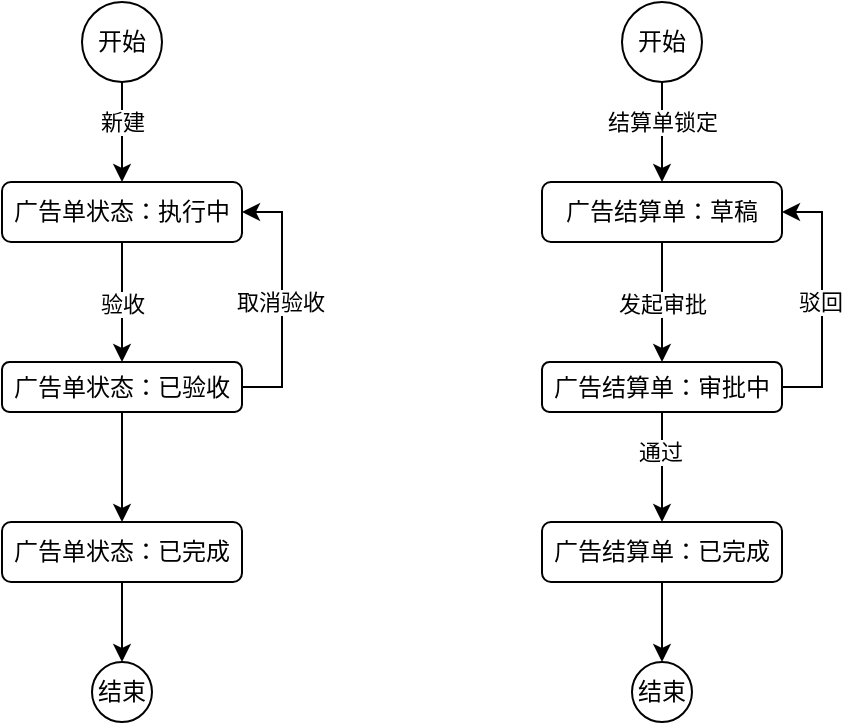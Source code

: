 <mxfile version="15.2.5" type="github">
  <diagram id="AkQMKZvMQYwWtEC3dOTx" name="Page-1">
    <mxGraphModel dx="779" dy="412" grid="1" gridSize="10" guides="1" tooltips="1" connect="1" arrows="1" fold="1" page="1" pageScale="1" pageWidth="827" pageHeight="1169" math="0" shadow="0">
      <root>
        <mxCell id="0" />
        <mxCell id="1" parent="0" />
        <mxCell id="6yenNjJMddOGnztSA7gp-3" style="edgeStyle=orthogonalEdgeStyle;rounded=0;orthogonalLoop=1;jettySize=auto;html=1;" edge="1" parent="1" source="6yenNjJMddOGnztSA7gp-1" target="6yenNjJMddOGnztSA7gp-2">
          <mxGeometry relative="1" as="geometry" />
        </mxCell>
        <mxCell id="6yenNjJMddOGnztSA7gp-4" value="新建" style="edgeLabel;html=1;align=center;verticalAlign=middle;resizable=0;points=[];" vertex="1" connectable="0" parent="6yenNjJMddOGnztSA7gp-3">
          <mxGeometry x="0.305" relative="1" as="geometry">
            <mxPoint y="-13" as="offset" />
          </mxGeometry>
        </mxCell>
        <mxCell id="6yenNjJMddOGnztSA7gp-1" value="开始" style="ellipse;whiteSpace=wrap;html=1;aspect=fixed;" vertex="1" parent="1">
          <mxGeometry x="90" y="90" width="40" height="40" as="geometry" />
        </mxCell>
        <mxCell id="6yenNjJMddOGnztSA7gp-6" value="" style="edgeStyle=orthogonalEdgeStyle;rounded=0;orthogonalLoop=1;jettySize=auto;html=1;" edge="1" parent="1" source="6yenNjJMddOGnztSA7gp-2" target="6yenNjJMddOGnztSA7gp-5">
          <mxGeometry relative="1" as="geometry" />
        </mxCell>
        <mxCell id="6yenNjJMddOGnztSA7gp-7" value="验收" style="edgeLabel;html=1;align=center;verticalAlign=middle;resizable=0;points=[];" vertex="1" connectable="0" parent="6yenNjJMddOGnztSA7gp-6">
          <mxGeometry x="-0.255" relative="1" as="geometry">
            <mxPoint y="8" as="offset" />
          </mxGeometry>
        </mxCell>
        <mxCell id="6yenNjJMddOGnztSA7gp-2" value="广告单状态：执行中" style="rounded=1;whiteSpace=wrap;html=1;" vertex="1" parent="1">
          <mxGeometry x="50" y="180" width="120" height="30" as="geometry" />
        </mxCell>
        <mxCell id="6yenNjJMddOGnztSA7gp-9" style="edgeStyle=orthogonalEdgeStyle;rounded=0;orthogonalLoop=1;jettySize=auto;html=1;" edge="1" parent="1" source="6yenNjJMddOGnztSA7gp-5" target="6yenNjJMddOGnztSA7gp-8">
          <mxGeometry relative="1" as="geometry" />
        </mxCell>
        <mxCell id="6yenNjJMddOGnztSA7gp-11" style="edgeStyle=orthogonalEdgeStyle;rounded=0;orthogonalLoop=1;jettySize=auto;html=1;entryX=1;entryY=0.5;entryDx=0;entryDy=0;" edge="1" parent="1" source="6yenNjJMddOGnztSA7gp-5" target="6yenNjJMddOGnztSA7gp-2">
          <mxGeometry relative="1" as="geometry">
            <Array as="points">
              <mxPoint x="190" y="283" />
              <mxPoint x="190" y="195" />
            </Array>
          </mxGeometry>
        </mxCell>
        <mxCell id="6yenNjJMddOGnztSA7gp-12" value="取消验收" style="edgeLabel;html=1;align=center;verticalAlign=middle;resizable=0;points=[];" vertex="1" connectable="0" parent="6yenNjJMddOGnztSA7gp-11">
          <mxGeometry x="-0.194" y="1" relative="1" as="geometry">
            <mxPoint y="-11" as="offset" />
          </mxGeometry>
        </mxCell>
        <mxCell id="6yenNjJMddOGnztSA7gp-5" value="广告单状态：已验收" style="whiteSpace=wrap;html=1;rounded=1;" vertex="1" parent="1">
          <mxGeometry x="50" y="270" width="120" height="25" as="geometry" />
        </mxCell>
        <mxCell id="6yenNjJMddOGnztSA7gp-16" style="edgeStyle=orthogonalEdgeStyle;rounded=0;orthogonalLoop=1;jettySize=auto;html=1;entryX=0.5;entryY=0;entryDx=0;entryDy=0;" edge="1" parent="1" source="6yenNjJMddOGnztSA7gp-8" target="6yenNjJMddOGnztSA7gp-15">
          <mxGeometry relative="1" as="geometry" />
        </mxCell>
        <mxCell id="6yenNjJMddOGnztSA7gp-8" value="广告单状态：已完成" style="whiteSpace=wrap;html=1;rounded=1;" vertex="1" parent="1">
          <mxGeometry x="50" y="350" width="120" height="30" as="geometry" />
        </mxCell>
        <mxCell id="6yenNjJMddOGnztSA7gp-15" value="结束" style="ellipse;whiteSpace=wrap;html=1;aspect=fixed;" vertex="1" parent="1">
          <mxGeometry x="95" y="420" width="30" height="30" as="geometry" />
        </mxCell>
        <mxCell id="6yenNjJMddOGnztSA7gp-17" style="edgeStyle=orthogonalEdgeStyle;rounded=0;orthogonalLoop=1;jettySize=auto;html=1;" edge="1" parent="1" source="6yenNjJMddOGnztSA7gp-19" target="6yenNjJMddOGnztSA7gp-22">
          <mxGeometry relative="1" as="geometry" />
        </mxCell>
        <mxCell id="6yenNjJMddOGnztSA7gp-18" value="结算单锁定" style="edgeLabel;html=1;align=center;verticalAlign=middle;resizable=0;points=[];" vertex="1" connectable="0" parent="6yenNjJMddOGnztSA7gp-17">
          <mxGeometry x="0.305" relative="1" as="geometry">
            <mxPoint y="-13" as="offset" />
          </mxGeometry>
        </mxCell>
        <mxCell id="6yenNjJMddOGnztSA7gp-19" value="开始" style="ellipse;whiteSpace=wrap;html=1;aspect=fixed;" vertex="1" parent="1">
          <mxGeometry x="360" y="90" width="40" height="40" as="geometry" />
        </mxCell>
        <mxCell id="6yenNjJMddOGnztSA7gp-20" value="" style="edgeStyle=orthogonalEdgeStyle;rounded=0;orthogonalLoop=1;jettySize=auto;html=1;" edge="1" parent="1" source="6yenNjJMddOGnztSA7gp-22" target="6yenNjJMddOGnztSA7gp-26">
          <mxGeometry relative="1" as="geometry" />
        </mxCell>
        <mxCell id="6yenNjJMddOGnztSA7gp-21" value="发起审批" style="edgeLabel;html=1;align=center;verticalAlign=middle;resizable=0;points=[];" vertex="1" connectable="0" parent="6yenNjJMddOGnztSA7gp-20">
          <mxGeometry x="-0.255" relative="1" as="geometry">
            <mxPoint y="8" as="offset" />
          </mxGeometry>
        </mxCell>
        <mxCell id="6yenNjJMddOGnztSA7gp-22" value="广告结算单：草稿" style="rounded=1;whiteSpace=wrap;html=1;" vertex="1" parent="1">
          <mxGeometry x="320" y="180" width="120" height="30" as="geometry" />
        </mxCell>
        <mxCell id="6yenNjJMddOGnztSA7gp-23" style="edgeStyle=orthogonalEdgeStyle;rounded=0;orthogonalLoop=1;jettySize=auto;html=1;" edge="1" parent="1" source="6yenNjJMddOGnztSA7gp-26" target="6yenNjJMddOGnztSA7gp-28">
          <mxGeometry relative="1" as="geometry" />
        </mxCell>
        <mxCell id="6yenNjJMddOGnztSA7gp-30" value="通过" style="edgeLabel;html=1;align=center;verticalAlign=middle;resizable=0;points=[];" vertex="1" connectable="0" parent="6yenNjJMddOGnztSA7gp-23">
          <mxGeometry x="-0.275" y="-1" relative="1" as="geometry">
            <mxPoint as="offset" />
          </mxGeometry>
        </mxCell>
        <mxCell id="6yenNjJMddOGnztSA7gp-24" style="edgeStyle=orthogonalEdgeStyle;rounded=0;orthogonalLoop=1;jettySize=auto;html=1;entryX=1;entryY=0.5;entryDx=0;entryDy=0;" edge="1" parent="1" source="6yenNjJMddOGnztSA7gp-26" target="6yenNjJMddOGnztSA7gp-22">
          <mxGeometry relative="1" as="geometry">
            <Array as="points">
              <mxPoint x="460" y="283" />
              <mxPoint x="460" y="195" />
            </Array>
          </mxGeometry>
        </mxCell>
        <mxCell id="6yenNjJMddOGnztSA7gp-25" value="驳回" style="edgeLabel;html=1;align=center;verticalAlign=middle;resizable=0;points=[];" vertex="1" connectable="0" parent="6yenNjJMddOGnztSA7gp-24">
          <mxGeometry x="-0.194" y="1" relative="1" as="geometry">
            <mxPoint y="-11" as="offset" />
          </mxGeometry>
        </mxCell>
        <mxCell id="6yenNjJMddOGnztSA7gp-26" value="广告结算单：审批中" style="whiteSpace=wrap;html=1;rounded=1;" vertex="1" parent="1">
          <mxGeometry x="320" y="270" width="120" height="25" as="geometry" />
        </mxCell>
        <mxCell id="6yenNjJMddOGnztSA7gp-27" style="edgeStyle=orthogonalEdgeStyle;rounded=0;orthogonalLoop=1;jettySize=auto;html=1;entryX=0.5;entryY=0;entryDx=0;entryDy=0;" edge="1" parent="1" source="6yenNjJMddOGnztSA7gp-28" target="6yenNjJMddOGnztSA7gp-29">
          <mxGeometry relative="1" as="geometry" />
        </mxCell>
        <mxCell id="6yenNjJMddOGnztSA7gp-28" value="广告结算单：已完成" style="whiteSpace=wrap;html=1;rounded=1;" vertex="1" parent="1">
          <mxGeometry x="320" y="350" width="120" height="30" as="geometry" />
        </mxCell>
        <mxCell id="6yenNjJMddOGnztSA7gp-29" value="结束" style="ellipse;whiteSpace=wrap;html=1;aspect=fixed;" vertex="1" parent="1">
          <mxGeometry x="365" y="420" width="30" height="30" as="geometry" />
        </mxCell>
      </root>
    </mxGraphModel>
  </diagram>
</mxfile>
